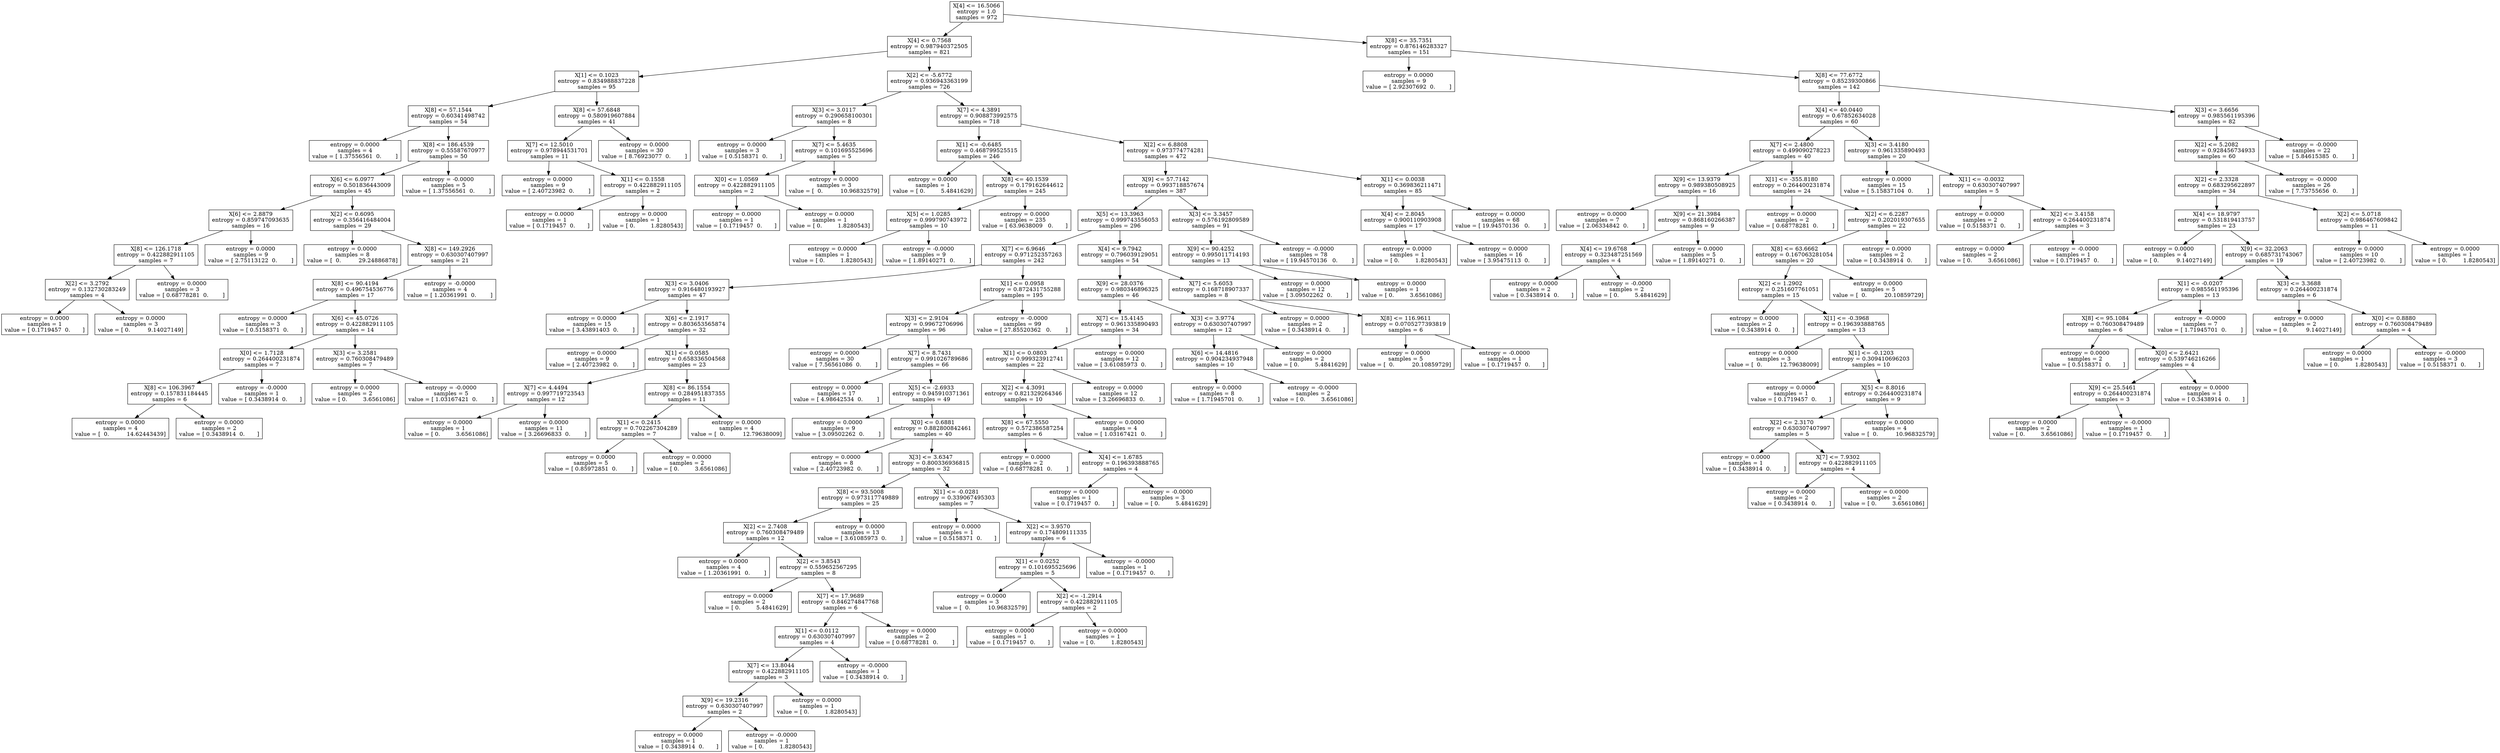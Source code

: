 digraph Tree {
0 [label="X[4] <= 16.5066\nentropy = 1.0\nsamples = 972", shape="box"] ;
1 [label="X[4] <= 0.7568\nentropy = 0.987940372505\nsamples = 821", shape="box"] ;
0 -> 1 ;
2 [label="X[1] <= 0.1023\nentropy = 0.834988837228\nsamples = 95", shape="box"] ;
1 -> 2 ;
3 [label="X[8] <= 57.1544\nentropy = 0.60341498742\nsamples = 54", shape="box"] ;
2 -> 3 ;
4 [label="entropy = 0.0000\nsamples = 4\nvalue = [ 1.37556561  0.        ]", shape="box"] ;
3 -> 4 ;
5 [label="X[8] <= 186.4539\nentropy = 0.55587670977\nsamples = 50", shape="box"] ;
3 -> 5 ;
6 [label="X[6] <= 6.0977\nentropy = 0.501836443009\nsamples = 45", shape="box"] ;
5 -> 6 ;
7 [label="X[6] <= 2.8879\nentropy = 0.859747093635\nsamples = 16", shape="box"] ;
6 -> 7 ;
8 [label="X[8] <= 126.1718\nentropy = 0.422882911105\nsamples = 7", shape="box"] ;
7 -> 8 ;
9 [label="X[2] <= 3.2792\nentropy = 0.132730283249\nsamples = 4", shape="box"] ;
8 -> 9 ;
10 [label="entropy = 0.0000\nsamples = 1\nvalue = [ 0.1719457  0.       ]", shape="box"] ;
9 -> 10 ;
11 [label="entropy = 0.0000\nsamples = 3\nvalue = [ 0.          9.14027149]", shape="box"] ;
9 -> 11 ;
12 [label="entropy = 0.0000\nsamples = 3\nvalue = [ 0.68778281  0.        ]", shape="box"] ;
8 -> 12 ;
13 [label="entropy = 0.0000\nsamples = 9\nvalue = [ 2.75113122  0.        ]", shape="box"] ;
7 -> 13 ;
14 [label="X[2] <= 0.6095\nentropy = 0.356416484004\nsamples = 29", shape="box"] ;
6 -> 14 ;
15 [label="entropy = 0.0000\nsamples = 8\nvalue = [  0.          29.24886878]", shape="box"] ;
14 -> 15 ;
16 [label="X[8] <= 149.2926\nentropy = 0.630307407997\nsamples = 21", shape="box"] ;
14 -> 16 ;
17 [label="X[8] <= 90.4194\nentropy = 0.496754536776\nsamples = 17", shape="box"] ;
16 -> 17 ;
18 [label="entropy = 0.0000\nsamples = 3\nvalue = [ 0.5158371  0.       ]", shape="box"] ;
17 -> 18 ;
19 [label="X[6] <= 45.0726\nentropy = 0.422882911105\nsamples = 14", shape="box"] ;
17 -> 19 ;
20 [label="X[0] <= 1.7128\nentropy = 0.264400231874\nsamples = 7", shape="box"] ;
19 -> 20 ;
21 [label="X[8] <= 106.3967\nentropy = 0.157831184445\nsamples = 6", shape="box"] ;
20 -> 21 ;
22 [label="entropy = 0.0000\nsamples = 4\nvalue = [  0.          14.62443439]", shape="box"] ;
21 -> 22 ;
23 [label="entropy = 0.0000\nsamples = 2\nvalue = [ 0.3438914  0.       ]", shape="box"] ;
21 -> 23 ;
24 [label="entropy = -0.0000\nsamples = 1\nvalue = [ 0.3438914  0.       ]", shape="box"] ;
20 -> 24 ;
25 [label="X[3] <= 3.2581\nentropy = 0.760308479489\nsamples = 7", shape="box"] ;
19 -> 25 ;
26 [label="entropy = 0.0000\nsamples = 2\nvalue = [ 0.         3.6561086]", shape="box"] ;
25 -> 26 ;
27 [label="entropy = -0.0000\nsamples = 5\nvalue = [ 1.03167421  0.        ]", shape="box"] ;
25 -> 27 ;
28 [label="entropy = -0.0000\nsamples = 4\nvalue = [ 1.20361991  0.        ]", shape="box"] ;
16 -> 28 ;
29 [label="entropy = -0.0000\nsamples = 5\nvalue = [ 1.37556561  0.        ]", shape="box"] ;
5 -> 29 ;
30 [label="X[8] <= 57.6848\nentropy = 0.580919607884\nsamples = 41", shape="box"] ;
2 -> 30 ;
31 [label="X[7] <= 12.5010\nentropy = 0.978944531701\nsamples = 11", shape="box"] ;
30 -> 31 ;
32 [label="entropy = 0.0000\nsamples = 9\nvalue = [ 2.40723982  0.        ]", shape="box"] ;
31 -> 32 ;
33 [label="X[1] <= 0.1558\nentropy = 0.422882911105\nsamples = 2", shape="box"] ;
31 -> 33 ;
34 [label="entropy = 0.0000\nsamples = 1\nvalue = [ 0.1719457  0.       ]", shape="box"] ;
33 -> 34 ;
35 [label="entropy = 0.0000\nsamples = 1\nvalue = [ 0.         1.8280543]", shape="box"] ;
33 -> 35 ;
36 [label="entropy = 0.0000\nsamples = 30\nvalue = [ 8.76923077  0.        ]", shape="box"] ;
30 -> 36 ;
37 [label="X[2] <= -5.6772\nentropy = 0.936943363199\nsamples = 726", shape="box"] ;
1 -> 37 ;
38 [label="X[3] <= 3.0117\nentropy = 0.290658100301\nsamples = 8", shape="box"] ;
37 -> 38 ;
39 [label="entropy = 0.0000\nsamples = 3\nvalue = [ 0.5158371  0.       ]", shape="box"] ;
38 -> 39 ;
40 [label="X[7] <= 5.4635\nentropy = 0.101695525696\nsamples = 5", shape="box"] ;
38 -> 40 ;
41 [label="X[0] <= 1.0569\nentropy = 0.422882911105\nsamples = 2", shape="box"] ;
40 -> 41 ;
42 [label="entropy = 0.0000\nsamples = 1\nvalue = [ 0.1719457  0.       ]", shape="box"] ;
41 -> 42 ;
43 [label="entropy = 0.0000\nsamples = 1\nvalue = [ 0.         1.8280543]", shape="box"] ;
41 -> 43 ;
44 [label="entropy = 0.0000\nsamples = 3\nvalue = [  0.          10.96832579]", shape="box"] ;
40 -> 44 ;
45 [label="X[7] <= 4.3891\nentropy = 0.908873992575\nsamples = 718", shape="box"] ;
37 -> 45 ;
46 [label="X[1] <= -0.6485\nentropy = 0.468799525515\nsamples = 246", shape="box"] ;
45 -> 46 ;
47 [label="entropy = 0.0000\nsamples = 1\nvalue = [ 0.         5.4841629]", shape="box"] ;
46 -> 47 ;
48 [label="X[8] <= 40.1539\nentropy = 0.179162644612\nsamples = 245", shape="box"] ;
46 -> 48 ;
49 [label="X[5] <= 1.0285\nentropy = 0.999790743972\nsamples = 10", shape="box"] ;
48 -> 49 ;
50 [label="entropy = 0.0000\nsamples = 1\nvalue = [ 0.         1.8280543]", shape="box"] ;
49 -> 50 ;
51 [label="entropy = -0.0000\nsamples = 9\nvalue = [ 1.89140271  0.        ]", shape="box"] ;
49 -> 51 ;
52 [label="entropy = 0.0000\nsamples = 235\nvalue = [ 63.9638009   0.       ]", shape="box"] ;
48 -> 52 ;
53 [label="X[2] <= 6.8808\nentropy = 0.973774774281\nsamples = 472", shape="box"] ;
45 -> 53 ;
54 [label="X[9] <= 57.7142\nentropy = 0.993718857674\nsamples = 387", shape="box"] ;
53 -> 54 ;
55 [label="X[5] <= 13.3963\nentropy = 0.999743556053\nsamples = 296", shape="box"] ;
54 -> 55 ;
56 [label="X[7] <= 6.9646\nentropy = 0.971252357263\nsamples = 242", shape="box"] ;
55 -> 56 ;
57 [label="X[3] <= 3.0406\nentropy = 0.916480193927\nsamples = 47", shape="box"] ;
56 -> 57 ;
58 [label="entropy = 0.0000\nsamples = 15\nvalue = [ 3.43891403  0.        ]", shape="box"] ;
57 -> 58 ;
59 [label="X[6] <= 2.1917\nentropy = 0.803653565874\nsamples = 32", shape="box"] ;
57 -> 59 ;
60 [label="entropy = 0.0000\nsamples = 9\nvalue = [ 2.40723982  0.        ]", shape="box"] ;
59 -> 60 ;
61 [label="X[1] <= 0.0585\nentropy = 0.658336504568\nsamples = 23", shape="box"] ;
59 -> 61 ;
62 [label="X[7] <= 4.4494\nentropy = 0.997719723543\nsamples = 12", shape="box"] ;
61 -> 62 ;
63 [label="entropy = 0.0000\nsamples = 1\nvalue = [ 0.         3.6561086]", shape="box"] ;
62 -> 63 ;
64 [label="entropy = 0.0000\nsamples = 11\nvalue = [ 3.26696833  0.        ]", shape="box"] ;
62 -> 64 ;
65 [label="X[8] <= 86.1554\nentropy = 0.284951837355\nsamples = 11", shape="box"] ;
61 -> 65 ;
66 [label="X[1] <= 0.2415\nentropy = 0.702267304289\nsamples = 7", shape="box"] ;
65 -> 66 ;
67 [label="entropy = 0.0000\nsamples = 5\nvalue = [ 0.85972851  0.        ]", shape="box"] ;
66 -> 67 ;
68 [label="entropy = 0.0000\nsamples = 2\nvalue = [ 0.         3.6561086]", shape="box"] ;
66 -> 68 ;
69 [label="entropy = 0.0000\nsamples = 4\nvalue = [  0.          12.79638009]", shape="box"] ;
65 -> 69 ;
70 [label="X[1] <= 0.0958\nentropy = 0.872431755288\nsamples = 195", shape="box"] ;
56 -> 70 ;
71 [label="X[3] <= 2.9104\nentropy = 0.99672706996\nsamples = 96", shape="box"] ;
70 -> 71 ;
72 [label="entropy = 0.0000\nsamples = 30\nvalue = [ 7.56561086  0.        ]", shape="box"] ;
71 -> 72 ;
73 [label="X[7] <= 8.7431\nentropy = 0.991026789686\nsamples = 66", shape="box"] ;
71 -> 73 ;
74 [label="entropy = 0.0000\nsamples = 17\nvalue = [ 4.98642534  0.        ]", shape="box"] ;
73 -> 74 ;
75 [label="X[5] <= -2.6933\nentropy = 0.945910371361\nsamples = 49", shape="box"] ;
73 -> 75 ;
76 [label="entropy = 0.0000\nsamples = 9\nvalue = [ 3.09502262  0.        ]", shape="box"] ;
75 -> 76 ;
77 [label="X[0] <= 0.6881\nentropy = 0.882800842461\nsamples = 40", shape="box"] ;
75 -> 77 ;
78 [label="entropy = 0.0000\nsamples = 8\nvalue = [ 2.40723982  0.        ]", shape="box"] ;
77 -> 78 ;
79 [label="X[3] <= 3.6347\nentropy = 0.800336936815\nsamples = 32", shape="box"] ;
77 -> 79 ;
80 [label="X[8] <= 93.5008\nentropy = 0.973117749889\nsamples = 25", shape="box"] ;
79 -> 80 ;
81 [label="X[2] <= 2.7408\nentropy = 0.760308479489\nsamples = 12", shape="box"] ;
80 -> 81 ;
82 [label="entropy = 0.0000\nsamples = 4\nvalue = [ 1.20361991  0.        ]", shape="box"] ;
81 -> 82 ;
83 [label="X[2] <= 3.8543\nentropy = 0.559652567295\nsamples = 8", shape="box"] ;
81 -> 83 ;
84 [label="entropy = 0.0000\nsamples = 2\nvalue = [ 0.         5.4841629]", shape="box"] ;
83 -> 84 ;
85 [label="X[7] <= 17.9689\nentropy = 0.846274847768\nsamples = 6", shape="box"] ;
83 -> 85 ;
86 [label="X[1] <= 0.0112\nentropy = 0.630307407997\nsamples = 4", shape="box"] ;
85 -> 86 ;
87 [label="X[7] <= 13.8044\nentropy = 0.422882911105\nsamples = 3", shape="box"] ;
86 -> 87 ;
88 [label="X[9] <= 19.2316\nentropy = 0.630307407997\nsamples = 2", shape="box"] ;
87 -> 88 ;
89 [label="entropy = 0.0000\nsamples = 1\nvalue = [ 0.3438914  0.       ]", shape="box"] ;
88 -> 89 ;
90 [label="entropy = -0.0000\nsamples = 1\nvalue = [ 0.         1.8280543]", shape="box"] ;
88 -> 90 ;
91 [label="entropy = 0.0000\nsamples = 1\nvalue = [ 0.         1.8280543]", shape="box"] ;
87 -> 91 ;
92 [label="entropy = -0.0000\nsamples = 1\nvalue = [ 0.3438914  0.       ]", shape="box"] ;
86 -> 92 ;
93 [label="entropy = 0.0000\nsamples = 2\nvalue = [ 0.68778281  0.        ]", shape="box"] ;
85 -> 93 ;
94 [label="entropy = 0.0000\nsamples = 13\nvalue = [ 3.61085973  0.        ]", shape="box"] ;
80 -> 94 ;
95 [label="X[1] <= -0.0281\nentropy = 0.339067495303\nsamples = 7", shape="box"] ;
79 -> 95 ;
96 [label="entropy = 0.0000\nsamples = 1\nvalue = [ 0.5158371  0.       ]", shape="box"] ;
95 -> 96 ;
97 [label="X[2] <= 3.9570\nentropy = 0.174809111335\nsamples = 6", shape="box"] ;
95 -> 97 ;
98 [label="X[1] <= 0.0252\nentropy = 0.101695525696\nsamples = 5", shape="box"] ;
97 -> 98 ;
99 [label="entropy = 0.0000\nsamples = 3\nvalue = [  0.          10.96832579]", shape="box"] ;
98 -> 99 ;
100 [label="X[2] <= -1.2914\nentropy = 0.422882911105\nsamples = 2", shape="box"] ;
98 -> 100 ;
101 [label="entropy = 0.0000\nsamples = 1\nvalue = [ 0.1719457  0.       ]", shape="box"] ;
100 -> 101 ;
102 [label="entropy = 0.0000\nsamples = 1\nvalue = [ 0.         1.8280543]", shape="box"] ;
100 -> 102 ;
103 [label="entropy = -0.0000\nsamples = 1\nvalue = [ 0.1719457  0.       ]", shape="box"] ;
97 -> 103 ;
104 [label="entropy = -0.0000\nsamples = 99\nvalue = [ 27.85520362   0.        ]", shape="box"] ;
70 -> 104 ;
105 [label="X[4] <= 9.7942\nentropy = 0.796039129051\nsamples = 54", shape="box"] ;
55 -> 105 ;
106 [label="X[9] <= 28.0376\nentropy = 0.980346896325\nsamples = 46", shape="box"] ;
105 -> 106 ;
107 [label="X[7] <= 15.4145\nentropy = 0.961335890493\nsamples = 34", shape="box"] ;
106 -> 107 ;
108 [label="X[1] <= 0.0803\nentropy = 0.999323912741\nsamples = 22", shape="box"] ;
107 -> 108 ;
109 [label="X[2] <= 4.3091\nentropy = 0.821329264346\nsamples = 10", shape="box"] ;
108 -> 109 ;
110 [label="X[8] <= 67.5550\nentropy = 0.572386587254\nsamples = 6", shape="box"] ;
109 -> 110 ;
111 [label="entropy = 0.0000\nsamples = 2\nvalue = [ 0.68778281  0.        ]", shape="box"] ;
110 -> 111 ;
112 [label="X[4] <= 1.6785\nentropy = 0.196393888765\nsamples = 4", shape="box"] ;
110 -> 112 ;
113 [label="entropy = 0.0000\nsamples = 1\nvalue = [ 0.1719457  0.       ]", shape="box"] ;
112 -> 113 ;
114 [label="entropy = -0.0000\nsamples = 3\nvalue = [ 0.         5.4841629]", shape="box"] ;
112 -> 114 ;
115 [label="entropy = 0.0000\nsamples = 4\nvalue = [ 1.03167421  0.        ]", shape="box"] ;
109 -> 115 ;
116 [label="entropy = 0.0000\nsamples = 12\nvalue = [ 3.26696833  0.        ]", shape="box"] ;
108 -> 116 ;
117 [label="entropy = 0.0000\nsamples = 12\nvalue = [ 3.61085973  0.        ]", shape="box"] ;
107 -> 117 ;
118 [label="X[3] <= 3.9774\nentropy = 0.630307407997\nsamples = 12", shape="box"] ;
106 -> 118 ;
119 [label="X[6] <= 14.4816\nentropy = 0.904234937948\nsamples = 10", shape="box"] ;
118 -> 119 ;
120 [label="entropy = 0.0000\nsamples = 8\nvalue = [ 1.71945701  0.        ]", shape="box"] ;
119 -> 120 ;
121 [label="entropy = -0.0000\nsamples = 2\nvalue = [ 0.         3.6561086]", shape="box"] ;
119 -> 121 ;
122 [label="entropy = 0.0000\nsamples = 2\nvalue = [ 0.         5.4841629]", shape="box"] ;
118 -> 122 ;
123 [label="X[7] <= 5.6053\nentropy = 0.168718907337\nsamples = 8", shape="box"] ;
105 -> 123 ;
124 [label="entropy = 0.0000\nsamples = 2\nvalue = [ 0.3438914  0.       ]", shape="box"] ;
123 -> 124 ;
125 [label="X[8] <= 116.9611\nentropy = 0.0705277393819\nsamples = 6", shape="box"] ;
123 -> 125 ;
126 [label="entropy = 0.0000\nsamples = 5\nvalue = [  0.          20.10859729]", shape="box"] ;
125 -> 126 ;
127 [label="entropy = -0.0000\nsamples = 1\nvalue = [ 0.1719457  0.       ]", shape="box"] ;
125 -> 127 ;
128 [label="X[3] <= 3.3457\nentropy = 0.576192809589\nsamples = 91", shape="box"] ;
54 -> 128 ;
129 [label="X[9] <= 90.4252\nentropy = 0.995011714193\nsamples = 13", shape="box"] ;
128 -> 129 ;
130 [label="entropy = 0.0000\nsamples = 12\nvalue = [ 3.09502262  0.        ]", shape="box"] ;
129 -> 130 ;
131 [label="entropy = 0.0000\nsamples = 1\nvalue = [ 0.         3.6561086]", shape="box"] ;
129 -> 131 ;
132 [label="entropy = -0.0000\nsamples = 78\nvalue = [ 19.94570136   0.        ]", shape="box"] ;
128 -> 132 ;
133 [label="X[1] <= 0.0038\nentropy = 0.369836211471\nsamples = 85", shape="box"] ;
53 -> 133 ;
134 [label="X[4] <= 2.8045\nentropy = 0.900110903908\nsamples = 17", shape="box"] ;
133 -> 134 ;
135 [label="entropy = 0.0000\nsamples = 1\nvalue = [ 0.         1.8280543]", shape="box"] ;
134 -> 135 ;
136 [label="entropy = 0.0000\nsamples = 16\nvalue = [ 3.95475113  0.        ]", shape="box"] ;
134 -> 136 ;
137 [label="entropy = 0.0000\nsamples = 68\nvalue = [ 19.94570136   0.        ]", shape="box"] ;
133 -> 137 ;
138 [label="X[8] <= 35.7351\nentropy = 0.876146283327\nsamples = 151", shape="box"] ;
0 -> 138 ;
139 [label="entropy = 0.0000\nsamples = 9\nvalue = [ 2.92307692  0.        ]", shape="box"] ;
138 -> 139 ;
140 [label="X[8] <= 77.6772\nentropy = 0.85239300866\nsamples = 142", shape="box"] ;
138 -> 140 ;
141 [label="X[4] <= 40.0440\nentropy = 0.67852634028\nsamples = 60", shape="box"] ;
140 -> 141 ;
142 [label="X[7] <= 2.4800\nentropy = 0.499090278223\nsamples = 40", shape="box"] ;
141 -> 142 ;
143 [label="X[9] <= 13.9379\nentropy = 0.989380508925\nsamples = 16", shape="box"] ;
142 -> 143 ;
144 [label="entropy = 0.0000\nsamples = 7\nvalue = [ 2.06334842  0.        ]", shape="box"] ;
143 -> 144 ;
145 [label="X[9] <= 21.3984\nentropy = 0.868160266387\nsamples = 9", shape="box"] ;
143 -> 145 ;
146 [label="X[4] <= 19.6768\nentropy = 0.323487251569\nsamples = 4", shape="box"] ;
145 -> 146 ;
147 [label="entropy = 0.0000\nsamples = 2\nvalue = [ 0.3438914  0.       ]", shape="box"] ;
146 -> 147 ;
148 [label="entropy = -0.0000\nsamples = 2\nvalue = [ 0.         5.4841629]", shape="box"] ;
146 -> 148 ;
149 [label="entropy = 0.0000\nsamples = 5\nvalue = [ 1.89140271  0.        ]", shape="box"] ;
145 -> 149 ;
150 [label="X[1] <= -355.8180\nentropy = 0.264400231874\nsamples = 24", shape="box"] ;
142 -> 150 ;
151 [label="entropy = 0.0000\nsamples = 2\nvalue = [ 0.68778281  0.        ]", shape="box"] ;
150 -> 151 ;
152 [label="X[2] <= 6.2287\nentropy = 0.202019307655\nsamples = 22", shape="box"] ;
150 -> 152 ;
153 [label="X[8] <= 63.6662\nentropy = 0.167063281054\nsamples = 20", shape="box"] ;
152 -> 153 ;
154 [label="X[2] <= 1.2902\nentropy = 0.251607761051\nsamples = 15", shape="box"] ;
153 -> 154 ;
155 [label="entropy = 0.0000\nsamples = 2\nvalue = [ 0.3438914  0.       ]", shape="box"] ;
154 -> 155 ;
156 [label="X[1] <= -0.3968\nentropy = 0.196393888765\nsamples = 13", shape="box"] ;
154 -> 156 ;
157 [label="entropy = 0.0000\nsamples = 3\nvalue = [  0.          12.79638009]", shape="box"] ;
156 -> 157 ;
158 [label="X[1] <= -0.1203\nentropy = 0.309410696203\nsamples = 10", shape="box"] ;
156 -> 158 ;
159 [label="entropy = 0.0000\nsamples = 1\nvalue = [ 0.1719457  0.       ]", shape="box"] ;
158 -> 159 ;
160 [label="X[5] <= 8.8016\nentropy = 0.264400231874\nsamples = 9", shape="box"] ;
158 -> 160 ;
161 [label="X[2] <= 2.3170\nentropy = 0.630307407997\nsamples = 5", shape="box"] ;
160 -> 161 ;
162 [label="entropy = 0.0000\nsamples = 1\nvalue = [ 0.3438914  0.       ]", shape="box"] ;
161 -> 162 ;
163 [label="X[7] <= 7.9302\nentropy = 0.422882911105\nsamples = 4", shape="box"] ;
161 -> 163 ;
164 [label="entropy = 0.0000\nsamples = 2\nvalue = [ 0.3438914  0.       ]", shape="box"] ;
163 -> 164 ;
165 [label="entropy = 0.0000\nsamples = 2\nvalue = [ 0.         3.6561086]", shape="box"] ;
163 -> 165 ;
166 [label="entropy = 0.0000\nsamples = 4\nvalue = [  0.          10.96832579]", shape="box"] ;
160 -> 166 ;
167 [label="entropy = 0.0000\nsamples = 5\nvalue = [  0.          20.10859729]", shape="box"] ;
153 -> 167 ;
168 [label="entropy = 0.0000\nsamples = 2\nvalue = [ 0.3438914  0.       ]", shape="box"] ;
152 -> 168 ;
169 [label="X[3] <= 3.4180\nentropy = 0.961335890493\nsamples = 20", shape="box"] ;
141 -> 169 ;
170 [label="entropy = 0.0000\nsamples = 15\nvalue = [ 5.15837104  0.        ]", shape="box"] ;
169 -> 170 ;
171 [label="X[1] <= -0.0032\nentropy = 0.630307407997\nsamples = 5", shape="box"] ;
169 -> 171 ;
172 [label="entropy = 0.0000\nsamples = 2\nvalue = [ 0.5158371  0.       ]", shape="box"] ;
171 -> 172 ;
173 [label="X[2] <= 3.4158\nentropy = 0.264400231874\nsamples = 3", shape="box"] ;
171 -> 173 ;
174 [label="entropy = 0.0000\nsamples = 2\nvalue = [ 0.         3.6561086]", shape="box"] ;
173 -> 174 ;
175 [label="entropy = -0.0000\nsamples = 1\nvalue = [ 0.1719457  0.       ]", shape="box"] ;
173 -> 175 ;
176 [label="X[3] <= 3.6656\nentropy = 0.985561195396\nsamples = 82", shape="box"] ;
140 -> 176 ;
177 [label="X[2] <= 5.2082\nentropy = 0.928456734933\nsamples = 60", shape="box"] ;
176 -> 177 ;
178 [label="X[2] <= 2.3328\nentropy = 0.683295622897\nsamples = 34", shape="box"] ;
177 -> 178 ;
179 [label="X[4] <= 18.9797\nentropy = 0.531819413757\nsamples = 23", shape="box"] ;
178 -> 179 ;
180 [label="entropy = 0.0000\nsamples = 4\nvalue = [ 0.          9.14027149]", shape="box"] ;
179 -> 180 ;
181 [label="X[9] <= 32.2063\nentropy = 0.685731743067\nsamples = 19", shape="box"] ;
179 -> 181 ;
182 [label="X[1] <= -0.0207\nentropy = 0.985561195396\nsamples = 13", shape="box"] ;
181 -> 182 ;
183 [label="X[8] <= 95.1084\nentropy = 0.760308479489\nsamples = 6", shape="box"] ;
182 -> 183 ;
184 [label="entropy = 0.0000\nsamples = 2\nvalue = [ 0.5158371  0.       ]", shape="box"] ;
183 -> 184 ;
185 [label="X[0] <= 2.6421\nentropy = 0.539746216266\nsamples = 4", shape="box"] ;
183 -> 185 ;
186 [label="X[9] <= 25.5461\nentropy = 0.264400231874\nsamples = 3", shape="box"] ;
185 -> 186 ;
187 [label="entropy = 0.0000\nsamples = 2\nvalue = [ 0.         3.6561086]", shape="box"] ;
186 -> 187 ;
188 [label="entropy = -0.0000\nsamples = 1\nvalue = [ 0.1719457  0.       ]", shape="box"] ;
186 -> 188 ;
189 [label="entropy = 0.0000\nsamples = 1\nvalue = [ 0.3438914  0.       ]", shape="box"] ;
185 -> 189 ;
190 [label="entropy = -0.0000\nsamples = 7\nvalue = [ 1.71945701  0.        ]", shape="box"] ;
182 -> 190 ;
191 [label="X[3] <= 3.3688\nentropy = 0.264400231874\nsamples = 6", shape="box"] ;
181 -> 191 ;
192 [label="entropy = 0.0000\nsamples = 2\nvalue = [ 0.          9.14027149]", shape="box"] ;
191 -> 192 ;
193 [label="X[0] <= 0.8880\nentropy = 0.760308479489\nsamples = 4", shape="box"] ;
191 -> 193 ;
194 [label="entropy = 0.0000\nsamples = 1\nvalue = [ 0.         1.8280543]", shape="box"] ;
193 -> 194 ;
195 [label="entropy = -0.0000\nsamples = 3\nvalue = [ 0.5158371  0.       ]", shape="box"] ;
193 -> 195 ;
196 [label="X[2] <= 5.0718\nentropy = 0.986467609842\nsamples = 11", shape="box"] ;
178 -> 196 ;
197 [label="entropy = 0.0000\nsamples = 10\nvalue = [ 2.40723982  0.        ]", shape="box"] ;
196 -> 197 ;
198 [label="entropy = 0.0000\nsamples = 1\nvalue = [ 0.         1.8280543]", shape="box"] ;
196 -> 198 ;
199 [label="entropy = -0.0000\nsamples = 26\nvalue = [ 7.73755656  0.        ]", shape="box"] ;
177 -> 199 ;
200 [label="entropy = -0.0000\nsamples = 22\nvalue = [ 5.84615385  0.        ]", shape="box"] ;
176 -> 200 ;
}